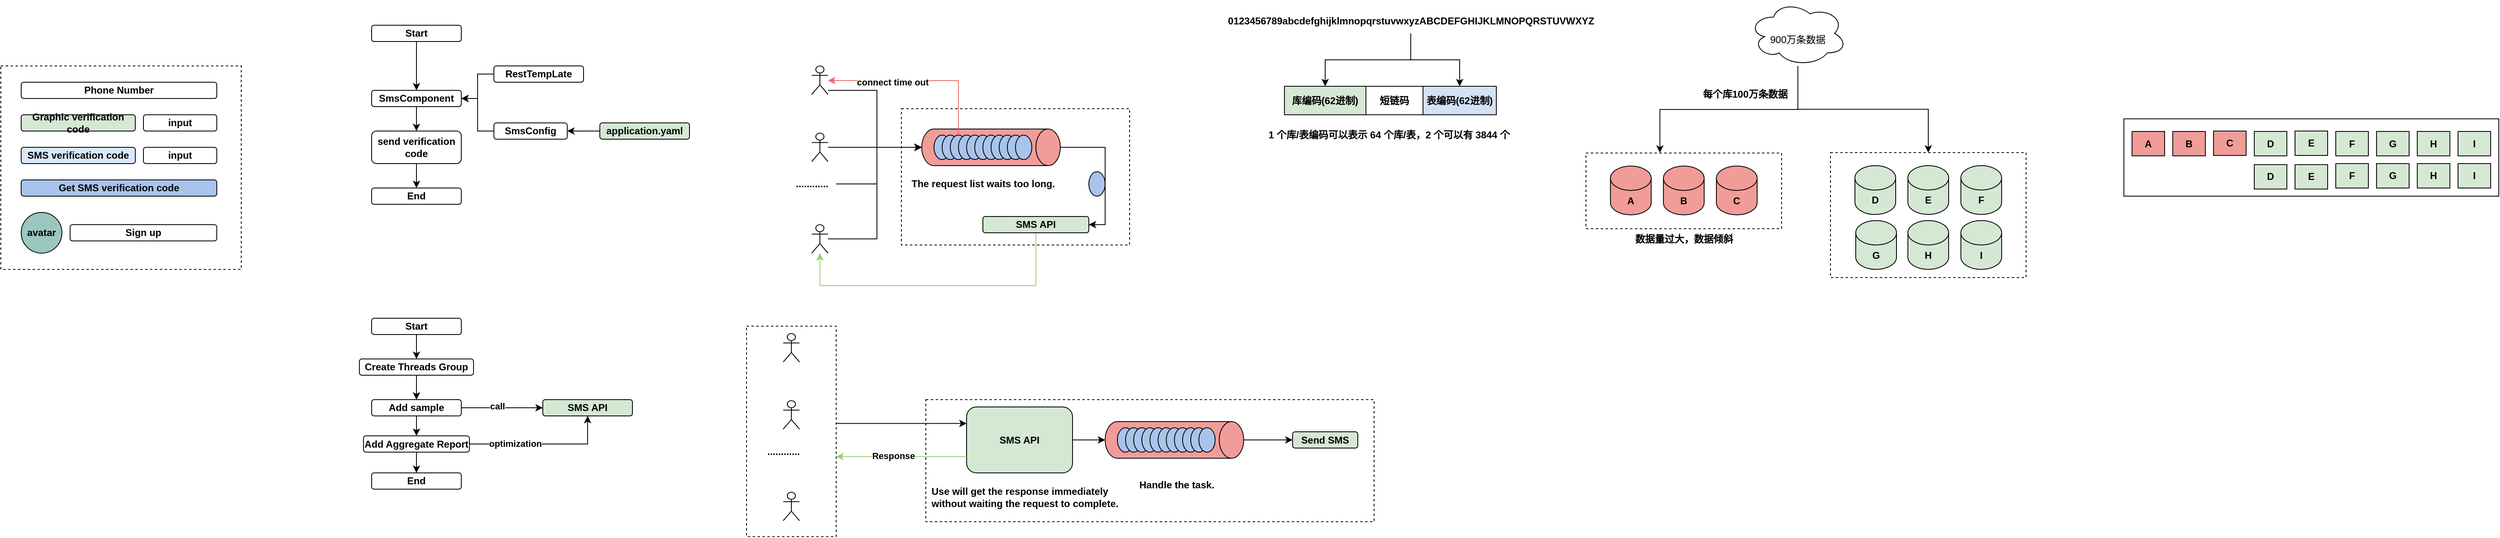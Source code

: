 <mxfile version="24.8.3">
  <diagram id="BT_9d3tybcS5t6vmlCDs" name="第 1 页">
    <mxGraphModel dx="1195" dy="615" grid="1" gridSize="10" guides="1" tooltips="1" connect="1" arrows="1" fold="1" page="1" pageScale="1" pageWidth="827" pageHeight="1169" math="0" shadow="0">
      <root>
        <mxCell id="0" />
        <mxCell id="1" parent="0" />
        <mxCell id="f4SpXMLE-tPdr16FrNtv-2" value="" style="rounded=0;whiteSpace=wrap;html=1;fillColor=none;fontStyle=1;strokeColor=default;dashed=1;" vertex="1" parent="1">
          <mxGeometry x="2150" y="227" width="240" height="93" as="geometry" />
        </mxCell>
        <mxCell id="se93l_hdjBHq4H-M8QWh-1" value="" style="rounded=0;whiteSpace=wrap;html=1;fillColor=none;dashed=1;fontStyle=1" parent="1" vertex="1">
          <mxGeometry x="1340" y="530" width="550" height="150" as="geometry" />
        </mxCell>
        <mxCell id="vEdsJQJvJET6jsOQPGxz-9" value="" style="rounded=0;whiteSpace=wrap;html=1;fillColor=none;dashed=1;fontStyle=1" parent="1" vertex="1">
          <mxGeometry x="1310" y="172.5" width="280" height="167.5" as="geometry" />
        </mxCell>
        <mxCell id="UefwI9e2Om12DkF_jqyX-5" value="" style="rounded=0;whiteSpace=wrap;html=1;fillColor=none;dashed=1;fontStyle=1" parent="1" vertex="1">
          <mxGeometry x="205" y="120" width="295" height="250" as="geometry" />
        </mxCell>
        <mxCell id="UefwI9e2Om12DkF_jqyX-3" value="Phone Number" style="rounded=1;whiteSpace=wrap;html=1;fillColor=none;fontStyle=1" parent="1" vertex="1">
          <mxGeometry x="230" y="140" width="240" height="20" as="geometry" />
        </mxCell>
        <mxCell id="UefwI9e2Om12DkF_jqyX-4" value="SMS verification code" style="rounded=1;whiteSpace=wrap;html=1;fillColor=#dae8fc;strokeColor=#000000;fontStyle=1" parent="1" vertex="1">
          <mxGeometry x="230" y="220" width="140" height="20" as="geometry" />
        </mxCell>
        <mxCell id="UefwI9e2Om12DkF_jqyX-6" value="input" style="rounded=1;whiteSpace=wrap;html=1;fillColor=none;fontStyle=1" parent="1" vertex="1">
          <mxGeometry x="380" y="180" width="90" height="20" as="geometry" />
        </mxCell>
        <mxCell id="UefwI9e2Om12DkF_jqyX-8" value="Graphic verification code" style="rounded=1;whiteSpace=wrap;html=1;fillColor=#d5e8d4;strokeColor=#000000;fontStyle=1" parent="1" vertex="1">
          <mxGeometry x="230" y="180" width="140" height="20" as="geometry" />
        </mxCell>
        <mxCell id="UefwI9e2Om12DkF_jqyX-9" value="input" style="rounded=1;whiteSpace=wrap;html=1;fillColor=none;fontStyle=1" parent="1" vertex="1">
          <mxGeometry x="380" y="220" width="90" height="20" as="geometry" />
        </mxCell>
        <mxCell id="UefwI9e2Om12DkF_jqyX-10" value="Sign up" style="rounded=1;whiteSpace=wrap;html=1;fillColor=none;fontStyle=1" parent="1" vertex="1">
          <mxGeometry x="290" y="315" width="180" height="20" as="geometry" />
        </mxCell>
        <mxCell id="UefwI9e2Om12DkF_jqyX-12" value="Get SMS verification code" style="rounded=1;whiteSpace=wrap;html=1;fillColor=#A9C4EB;fontStyle=1" parent="1" vertex="1">
          <mxGeometry x="230" y="260" width="240" height="20" as="geometry" />
        </mxCell>
        <mxCell id="UefwI9e2Om12DkF_jqyX-13" value="avatar" style="ellipse;whiteSpace=wrap;html=1;aspect=fixed;fillColor=#9AC7BF;fontStyle=1" parent="1" vertex="1">
          <mxGeometry x="230" y="300" width="50" height="50" as="geometry" />
        </mxCell>
        <mxCell id="pRPVaADtkpWoiS7Lqduv-14" style="edgeStyle=orthogonalEdgeStyle;rounded=0;orthogonalLoop=1;jettySize=auto;html=1;entryX=1;entryY=0.5;entryDx=0;entryDy=0;fontStyle=1" parent="1" source="pRPVaADtkpWoiS7Lqduv-1" target="pRPVaADtkpWoiS7Lqduv-6" edge="1">
          <mxGeometry relative="1" as="geometry" />
        </mxCell>
        <mxCell id="pRPVaADtkpWoiS7Lqduv-1" value="application.yaml" style="rounded=1;whiteSpace=wrap;html=1;fillColor=#D5E8D4;fontStyle=1" parent="1" vertex="1">
          <mxGeometry x="940" y="190" width="110" height="20" as="geometry" />
        </mxCell>
        <mxCell id="pRPVaADtkpWoiS7Lqduv-12" style="edgeStyle=orthogonalEdgeStyle;rounded=0;orthogonalLoop=1;jettySize=auto;html=1;entryX=1;entryY=0.5;entryDx=0;entryDy=0;fontStyle=1" parent="1" source="pRPVaADtkpWoiS7Lqduv-3" target="pRPVaADtkpWoiS7Lqduv-7" edge="1">
          <mxGeometry relative="1" as="geometry" />
        </mxCell>
        <mxCell id="pRPVaADtkpWoiS7Lqduv-3" value="RestTempLate" style="rounded=1;whiteSpace=wrap;html=1;fillColor=none;fontStyle=1" parent="1" vertex="1">
          <mxGeometry x="810" y="120" width="110" height="20" as="geometry" />
        </mxCell>
        <mxCell id="pRPVaADtkpWoiS7Lqduv-13" style="edgeStyle=orthogonalEdgeStyle;rounded=0;orthogonalLoop=1;jettySize=auto;html=1;entryX=1;entryY=0.5;entryDx=0;entryDy=0;fontStyle=1" parent="1" source="pRPVaADtkpWoiS7Lqduv-6" target="pRPVaADtkpWoiS7Lqduv-7" edge="1">
          <mxGeometry relative="1" as="geometry" />
        </mxCell>
        <mxCell id="pRPVaADtkpWoiS7Lqduv-6" value="SmsConfig" style="rounded=1;whiteSpace=wrap;html=1;fillColor=none;fontStyle=1" parent="1" vertex="1">
          <mxGeometry x="810" y="190" width="90" height="20" as="geometry" />
        </mxCell>
        <mxCell id="pRPVaADtkpWoiS7Lqduv-16" style="edgeStyle=orthogonalEdgeStyle;rounded=0;orthogonalLoop=1;jettySize=auto;html=1;entryX=0.5;entryY=0;entryDx=0;entryDy=0;fontStyle=1" parent="1" source="pRPVaADtkpWoiS7Lqduv-7" target="pRPVaADtkpWoiS7Lqduv-15" edge="1">
          <mxGeometry relative="1" as="geometry" />
        </mxCell>
        <mxCell id="pRPVaADtkpWoiS7Lqduv-7" value="SmsComponent" style="rounded=1;whiteSpace=wrap;html=1;fillColor=none;fontStyle=1" parent="1" vertex="1">
          <mxGeometry x="660" y="150" width="110" height="20" as="geometry" />
        </mxCell>
        <mxCell id="pRPVaADtkpWoiS7Lqduv-10" style="edgeStyle=orthogonalEdgeStyle;rounded=0;orthogonalLoop=1;jettySize=auto;html=1;fontStyle=1" parent="1" source="pRPVaADtkpWoiS7Lqduv-8" target="pRPVaADtkpWoiS7Lqduv-7" edge="1">
          <mxGeometry relative="1" as="geometry" />
        </mxCell>
        <mxCell id="pRPVaADtkpWoiS7Lqduv-8" value="Start" style="rounded=1;whiteSpace=wrap;html=1;fillColor=none;fontStyle=1" parent="1" vertex="1">
          <mxGeometry x="660" y="70" width="110" height="20" as="geometry" />
        </mxCell>
        <mxCell id="pRPVaADtkpWoiS7Lqduv-21" style="edgeStyle=orthogonalEdgeStyle;rounded=0;orthogonalLoop=1;jettySize=auto;html=1;entryX=0.5;entryY=0;entryDx=0;entryDy=0;fontStyle=1" parent="1" source="pRPVaADtkpWoiS7Lqduv-15" target="pRPVaADtkpWoiS7Lqduv-20" edge="1">
          <mxGeometry relative="1" as="geometry" />
        </mxCell>
        <mxCell id="pRPVaADtkpWoiS7Lqduv-15" value="send verification code" style="rounded=1;whiteSpace=wrap;html=1;fillColor=none;fontStyle=1" parent="1" vertex="1">
          <mxGeometry x="660" y="200" width="110" height="40" as="geometry" />
        </mxCell>
        <mxCell id="pRPVaADtkpWoiS7Lqduv-20" value="End" style="rounded=1;whiteSpace=wrap;html=1;fillColor=none;fontStyle=1" parent="1" vertex="1">
          <mxGeometry x="660" y="270" width="110" height="20" as="geometry" />
        </mxCell>
        <mxCell id="1INNWkqEgoHzFdm2mWcg-7" style="edgeStyle=orthogonalEdgeStyle;rounded=0;orthogonalLoop=1;jettySize=auto;html=1;entryX=0.5;entryY=0;entryDx=0;entryDy=0;fontStyle=1" parent="1" source="1INNWkqEgoHzFdm2mWcg-8" target="1INNWkqEgoHzFdm2mWcg-12" edge="1">
          <mxGeometry relative="1" as="geometry" />
        </mxCell>
        <mxCell id="1INNWkqEgoHzFdm2mWcg-8" value="Create Threads Group" style="rounded=1;whiteSpace=wrap;html=1;fillColor=none;fontStyle=1" parent="1" vertex="1">
          <mxGeometry x="645" y="480" width="140" height="20" as="geometry" />
        </mxCell>
        <mxCell id="1INNWkqEgoHzFdm2mWcg-9" style="edgeStyle=orthogonalEdgeStyle;rounded=0;orthogonalLoop=1;jettySize=auto;html=1;fontStyle=1" parent="1" source="1INNWkqEgoHzFdm2mWcg-10" target="1INNWkqEgoHzFdm2mWcg-8" edge="1">
          <mxGeometry relative="1" as="geometry" />
        </mxCell>
        <mxCell id="1INNWkqEgoHzFdm2mWcg-10" value="Start" style="rounded=1;whiteSpace=wrap;html=1;fillColor=none;fontStyle=1" parent="1" vertex="1">
          <mxGeometry x="660" y="430" width="110" height="20" as="geometry" />
        </mxCell>
        <mxCell id="1INNWkqEgoHzFdm2mWcg-11" style="edgeStyle=orthogonalEdgeStyle;rounded=0;orthogonalLoop=1;jettySize=auto;html=1;entryX=0.5;entryY=0;entryDx=0;entryDy=0;fontStyle=1" parent="1" source="1INNWkqEgoHzFdm2mWcg-12" target="1INNWkqEgoHzFdm2mWcg-13" edge="1">
          <mxGeometry relative="1" as="geometry" />
        </mxCell>
        <mxCell id="1INNWkqEgoHzFdm2mWcg-19" style="edgeStyle=orthogonalEdgeStyle;rounded=0;orthogonalLoop=1;jettySize=auto;html=1;fontStyle=1" parent="1" source="1INNWkqEgoHzFdm2mWcg-12" target="1INNWkqEgoHzFdm2mWcg-17" edge="1">
          <mxGeometry relative="1" as="geometry" />
        </mxCell>
        <mxCell id="1INNWkqEgoHzFdm2mWcg-20" value="call" style="edgeLabel;html=1;align=center;verticalAlign=middle;resizable=0;points=[];fontStyle=1" parent="1INNWkqEgoHzFdm2mWcg-19" vertex="1" connectable="0">
          <mxGeometry x="-0.134" y="2" relative="1" as="geometry">
            <mxPoint as="offset" />
          </mxGeometry>
        </mxCell>
        <mxCell id="1INNWkqEgoHzFdm2mWcg-12" value="Add sample" style="rounded=1;whiteSpace=wrap;html=1;fillColor=none;fontStyle=1" parent="1" vertex="1">
          <mxGeometry x="660" y="530" width="110" height="20" as="geometry" />
        </mxCell>
        <mxCell id="1INNWkqEgoHzFdm2mWcg-16" style="edgeStyle=orthogonalEdgeStyle;rounded=0;orthogonalLoop=1;jettySize=auto;html=1;entryX=0.5;entryY=0;entryDx=0;entryDy=0;fontStyle=1" parent="1" source="1INNWkqEgoHzFdm2mWcg-13" target="1INNWkqEgoHzFdm2mWcg-15" edge="1">
          <mxGeometry relative="1" as="geometry" />
        </mxCell>
        <mxCell id="1INNWkqEgoHzFdm2mWcg-21" value="" style="edgeStyle=orthogonalEdgeStyle;rounded=0;orthogonalLoop=1;jettySize=auto;html=1;fontStyle=1" parent="1" source="1INNWkqEgoHzFdm2mWcg-13" target="1INNWkqEgoHzFdm2mWcg-17" edge="1">
          <mxGeometry relative="1" as="geometry" />
        </mxCell>
        <mxCell id="1INNWkqEgoHzFdm2mWcg-22" value="optimization" style="edgeLabel;html=1;align=center;verticalAlign=middle;resizable=0;points=[];fontStyle=1" parent="1INNWkqEgoHzFdm2mWcg-21" vertex="1" connectable="0">
          <mxGeometry x="-0.377" y="1" relative="1" as="geometry">
            <mxPoint as="offset" />
          </mxGeometry>
        </mxCell>
        <mxCell id="1INNWkqEgoHzFdm2mWcg-13" value="Add Aggregate Report" style="rounded=1;whiteSpace=wrap;html=1;fillColor=none;fontStyle=1" parent="1" vertex="1">
          <mxGeometry x="650" y="574.5" width="130" height="20" as="geometry" />
        </mxCell>
        <mxCell id="1INNWkqEgoHzFdm2mWcg-15" value="End" style="rounded=1;whiteSpace=wrap;html=1;fillColor=none;fontStyle=1" parent="1" vertex="1">
          <mxGeometry x="660" y="620" width="110" height="20" as="geometry" />
        </mxCell>
        <mxCell id="1INNWkqEgoHzFdm2mWcg-17" value="SMS API" style="rounded=1;whiteSpace=wrap;html=1;fillColor=#D5E8D4;fontStyle=1" parent="1" vertex="1">
          <mxGeometry x="870" y="530" width="110" height="20" as="geometry" />
        </mxCell>
        <mxCell id="vEdsJQJvJET6jsOQPGxz-65" style="edgeStyle=orthogonalEdgeStyle;rounded=0;orthogonalLoop=1;jettySize=auto;html=1;strokeColor=#97D077;fontStyle=1" parent="1" source="vEdsJQJvJET6jsOQPGxz-1" target="vEdsJQJvJET6jsOQPGxz-42" edge="1">
          <mxGeometry relative="1" as="geometry">
            <Array as="points">
              <mxPoint x="1475" y="390" />
              <mxPoint x="1210" y="390" />
            </Array>
          </mxGeometry>
        </mxCell>
        <mxCell id="vEdsJQJvJET6jsOQPGxz-1" value="SMS API" style="rounded=1;whiteSpace=wrap;html=1;fillColor=#D5E8D4;fontStyle=1" parent="1" vertex="1">
          <mxGeometry x="1410" y="305" width="130" height="20" as="geometry" />
        </mxCell>
        <mxCell id="vEdsJQJvJET6jsOQPGxz-35" style="edgeStyle=orthogonalEdgeStyle;rounded=0;orthogonalLoop=1;jettySize=auto;html=1;entryX=1;entryY=0.5;entryDx=0;entryDy=0;exitX=0.5;exitY=0;exitDx=0;exitDy=0;exitPerimeter=0;fontStyle=1" parent="1" source="vEdsJQJvJET6jsOQPGxz-10" target="vEdsJQJvJET6jsOQPGxz-1" edge="1">
          <mxGeometry relative="1" as="geometry">
            <Array as="points">
              <mxPoint x="1560" y="220" />
              <mxPoint x="1560" y="315" />
            </Array>
          </mxGeometry>
        </mxCell>
        <mxCell id="vEdsJQJvJET6jsOQPGxz-10" value="" style="shape=cylinder3;whiteSpace=wrap;html=1;boundedLbl=1;backgroundOutline=1;size=15;rotation=90;fillColor=#F19C99;fontStyle=1" parent="1" vertex="1">
          <mxGeometry x="1397.5" y="135" width="45" height="170" as="geometry" />
        </mxCell>
        <mxCell id="vEdsJQJvJET6jsOQPGxz-19" value="" style="ellipse;whiteSpace=wrap;html=1;fillColor=#A9C4EB;fontStyle=1" parent="1" vertex="1">
          <mxGeometry x="1350" y="205" width="20" height="30" as="geometry" />
        </mxCell>
        <mxCell id="vEdsJQJvJET6jsOQPGxz-20" value="" style="ellipse;whiteSpace=wrap;html=1;fillColor=#A9C4EB;fontStyle=1" parent="1" vertex="1">
          <mxGeometry x="1360" y="205" width="20" height="30" as="geometry" />
        </mxCell>
        <mxCell id="vEdsJQJvJET6jsOQPGxz-21" value="" style="ellipse;whiteSpace=wrap;html=1;fillColor=#A9C4EB;fontStyle=1" parent="1" vertex="1">
          <mxGeometry x="1370" y="205" width="20" height="30" as="geometry" />
        </mxCell>
        <mxCell id="vEdsJQJvJET6jsOQPGxz-22" value="" style="ellipse;whiteSpace=wrap;html=1;fillColor=#A9C4EB;fontStyle=1" parent="1" vertex="1">
          <mxGeometry x="1380" y="205" width="20" height="30" as="geometry" />
        </mxCell>
        <mxCell id="vEdsJQJvJET6jsOQPGxz-23" value="" style="ellipse;whiteSpace=wrap;html=1;fillColor=#A9C4EB;fontStyle=1" parent="1" vertex="1">
          <mxGeometry x="1390" y="205" width="20" height="30" as="geometry" />
        </mxCell>
        <mxCell id="vEdsJQJvJET6jsOQPGxz-26" value="" style="ellipse;whiteSpace=wrap;html=1;fillColor=#A9C4EB;fontStyle=1" parent="1" vertex="1">
          <mxGeometry x="1400" y="205" width="20" height="30" as="geometry" />
        </mxCell>
        <mxCell id="vEdsJQJvJET6jsOQPGxz-32" value="" style="ellipse;whiteSpace=wrap;html=1;fillColor=#A9C4EB;fontStyle=1" parent="1" vertex="1">
          <mxGeometry x="1410" y="205" width="20" height="30" as="geometry" />
        </mxCell>
        <mxCell id="vEdsJQJvJET6jsOQPGxz-36" value="" style="ellipse;whiteSpace=wrap;html=1;fillColor=#A9C4EB;fontStyle=1" parent="1" vertex="1">
          <mxGeometry x="1540" y="250" width="20" height="30" as="geometry" />
        </mxCell>
        <mxCell id="vEdsJQJvJET6jsOQPGxz-41" value="" style="shape=umlActor;verticalLabelPosition=bottom;verticalAlign=top;html=1;outlineConnect=0;fontStyle=1" parent="1" vertex="1">
          <mxGeometry x="1200" y="202.5" width="20" height="35" as="geometry" />
        </mxCell>
        <mxCell id="vEdsJQJvJET6jsOQPGxz-42" value="" style="shape=umlActor;verticalLabelPosition=bottom;verticalAlign=top;html=1;outlineConnect=0;fontStyle=1" parent="1" vertex="1">
          <mxGeometry x="1200" y="315" width="20" height="35" as="geometry" />
        </mxCell>
        <mxCell id="vEdsJQJvJET6jsOQPGxz-45" value="&lt;span&gt;............&lt;/span&gt;" style="text;html=1;align=center;verticalAlign=middle;resizable=0;points=[];autosize=1;strokeColor=none;fillColor=none;fontStyle=1" parent="1" vertex="1">
          <mxGeometry x="1170" y="250" width="60" height="30" as="geometry" />
        </mxCell>
        <mxCell id="vEdsJQJvJET6jsOQPGxz-46" value="" style="shape=umlActor;verticalLabelPosition=bottom;verticalAlign=top;html=1;outlineConnect=0;fontStyle=1" parent="1" vertex="1">
          <mxGeometry x="1200" y="120" width="20" height="35" as="geometry" />
        </mxCell>
        <mxCell id="vEdsJQJvJET6jsOQPGxz-47" style="edgeStyle=orthogonalEdgeStyle;rounded=0;orthogonalLoop=1;jettySize=auto;html=1;entryX=0.5;entryY=1;entryDx=0;entryDy=0;entryPerimeter=0;fontStyle=1" parent="1" source="vEdsJQJvJET6jsOQPGxz-46" target="vEdsJQJvJET6jsOQPGxz-10" edge="1">
          <mxGeometry relative="1" as="geometry">
            <Array as="points">
              <mxPoint x="1280" y="150" />
              <mxPoint x="1280" y="220" />
            </Array>
          </mxGeometry>
        </mxCell>
        <mxCell id="vEdsJQJvJET6jsOQPGxz-48" style="edgeStyle=orthogonalEdgeStyle;rounded=0;orthogonalLoop=1;jettySize=auto;html=1;entryX=0.5;entryY=1;entryDx=0;entryDy=0;entryPerimeter=0;fontStyle=1" parent="1" source="vEdsJQJvJET6jsOQPGxz-41" target="vEdsJQJvJET6jsOQPGxz-10" edge="1">
          <mxGeometry relative="1" as="geometry" />
        </mxCell>
        <mxCell id="vEdsJQJvJET6jsOQPGxz-49" style="edgeStyle=orthogonalEdgeStyle;rounded=0;orthogonalLoop=1;jettySize=auto;html=1;entryX=0.5;entryY=1;entryDx=0;entryDy=0;entryPerimeter=0;fontStyle=1" parent="1" source="vEdsJQJvJET6jsOQPGxz-42" target="vEdsJQJvJET6jsOQPGxz-10" edge="1">
          <mxGeometry relative="1" as="geometry">
            <Array as="points">
              <mxPoint x="1280" y="333" />
              <mxPoint x="1280" y="220" />
            </Array>
          </mxGeometry>
        </mxCell>
        <mxCell id="vEdsJQJvJET6jsOQPGxz-52" value="" style="ellipse;whiteSpace=wrap;html=1;fillColor=#A9C4EB;fontStyle=1" parent="1" vertex="1">
          <mxGeometry x="1420" y="205" width="20" height="30" as="geometry" />
        </mxCell>
        <mxCell id="vEdsJQJvJET6jsOQPGxz-54" value="" style="ellipse;whiteSpace=wrap;html=1;fillColor=#A9C4EB;fontStyle=1" parent="1" vertex="1">
          <mxGeometry x="1430" y="205" width="20" height="30" as="geometry" />
        </mxCell>
        <mxCell id="vEdsJQJvJET6jsOQPGxz-55" value="" style="ellipse;whiteSpace=wrap;html=1;fillColor=#A9C4EB;fontStyle=1" parent="1" vertex="1">
          <mxGeometry x="1440" y="205" width="20" height="30" as="geometry" />
        </mxCell>
        <mxCell id="vEdsJQJvJET6jsOQPGxz-57" value="" style="ellipse;whiteSpace=wrap;html=1;fillColor=#A9C4EB;fontStyle=1" parent="1" vertex="1">
          <mxGeometry x="1450" y="205" width="20" height="30" as="geometry" />
        </mxCell>
        <mxCell id="vEdsJQJvJET6jsOQPGxz-58" style="edgeStyle=orthogonalEdgeStyle;rounded=0;orthogonalLoop=1;jettySize=auto;html=1;entryX=0.5;entryY=1;entryDx=0;entryDy=0;entryPerimeter=0;fontStyle=1" parent="1" source="vEdsJQJvJET6jsOQPGxz-45" target="vEdsJQJvJET6jsOQPGxz-10" edge="1">
          <mxGeometry relative="1" as="geometry">
            <Array as="points">
              <mxPoint x="1280" y="265" />
              <mxPoint x="1280" y="220" />
            </Array>
          </mxGeometry>
        </mxCell>
        <mxCell id="vEdsJQJvJET6jsOQPGxz-60" value="The request list waits too long." style="text;html=1;align=center;verticalAlign=middle;resizable=0;points=[];autosize=1;strokeColor=none;fillColor=none;fontStyle=1" parent="1" vertex="1">
          <mxGeometry x="1315" y="250" width="190" height="30" as="geometry" />
        </mxCell>
        <mxCell id="vEdsJQJvJET6jsOQPGxz-63" style="edgeStyle=orthogonalEdgeStyle;rounded=0;orthogonalLoop=1;jettySize=auto;html=1;strokeColor=#EA6B66;fontStyle=1" parent="1" target="vEdsJQJvJET6jsOQPGxz-46" edge="1">
          <mxGeometry relative="1" as="geometry">
            <mxPoint x="1379.97" y="205" as="sourcePoint" />
            <mxPoint x="1229.97" y="120" as="targetPoint" />
            <Array as="points">
              <mxPoint x="1380" y="138" />
            </Array>
          </mxGeometry>
        </mxCell>
        <mxCell id="vEdsJQJvJET6jsOQPGxz-64" value="connect time out" style="edgeLabel;html=1;align=center;verticalAlign=middle;resizable=0;points=[];fontStyle=1" parent="vEdsJQJvJET6jsOQPGxz-63" vertex="1" connectable="0">
          <mxGeometry x="0.127" y="2" relative="1" as="geometry">
            <mxPoint x="-20" as="offset" />
          </mxGeometry>
        </mxCell>
        <mxCell id="se93l_hdjBHq4H-M8QWh-3" value="Send SMS" style="rounded=1;whiteSpace=wrap;html=1;fillColor=#D5E8D4;fontStyle=1" parent="1" vertex="1">
          <mxGeometry x="1790" y="569.5" width="80" height="20" as="geometry" />
        </mxCell>
        <mxCell id="se93l_hdjBHq4H-M8QWh-29" value="SMS API" style="rounded=1;whiteSpace=wrap;html=1;fillColor=#D5E8D4;fontStyle=1" parent="1" vertex="1">
          <mxGeometry x="1390" y="539" width="130" height="81" as="geometry" />
        </mxCell>
        <mxCell id="se93l_hdjBHq4H-M8QWh-48" value="" style="group;fontStyle=1" parent="1" vertex="1" connectable="0">
          <mxGeometry x="1560" y="557" width="170" height="45" as="geometry" />
        </mxCell>
        <mxCell id="se93l_hdjBHq4H-M8QWh-31" value="" style="shape=cylinder3;whiteSpace=wrap;html=1;boundedLbl=1;backgroundOutline=1;size=15;rotation=90;fillColor=#F19C99;fontStyle=1" parent="se93l_hdjBHq4H-M8QWh-48" vertex="1">
          <mxGeometry x="62.5" y="-62.5" width="45" height="170" as="geometry" />
        </mxCell>
        <mxCell id="se93l_hdjBHq4H-M8QWh-32" value="" style="ellipse;whiteSpace=wrap;html=1;fillColor=#A9C4EB;fontStyle=1" parent="se93l_hdjBHq4H-M8QWh-48" vertex="1">
          <mxGeometry x="15" y="7.5" width="20" height="30" as="geometry" />
        </mxCell>
        <mxCell id="se93l_hdjBHq4H-M8QWh-33" value="" style="ellipse;whiteSpace=wrap;html=1;fillColor=#A9C4EB;fontStyle=1" parent="se93l_hdjBHq4H-M8QWh-48" vertex="1">
          <mxGeometry x="25" y="7.5" width="20" height="30" as="geometry" />
        </mxCell>
        <mxCell id="se93l_hdjBHq4H-M8QWh-34" value="" style="ellipse;whiteSpace=wrap;html=1;fillColor=#A9C4EB;fontStyle=1" parent="se93l_hdjBHq4H-M8QWh-48" vertex="1">
          <mxGeometry x="35" y="7.5" width="20" height="30" as="geometry" />
        </mxCell>
        <mxCell id="se93l_hdjBHq4H-M8QWh-35" value="" style="ellipse;whiteSpace=wrap;html=1;fillColor=#A9C4EB;fontStyle=1" parent="se93l_hdjBHq4H-M8QWh-48" vertex="1">
          <mxGeometry x="45" y="7.5" width="20" height="30" as="geometry" />
        </mxCell>
        <mxCell id="se93l_hdjBHq4H-M8QWh-36" value="" style="ellipse;whiteSpace=wrap;html=1;fillColor=#A9C4EB;fontStyle=1" parent="se93l_hdjBHq4H-M8QWh-48" vertex="1">
          <mxGeometry x="55" y="7.5" width="20" height="30" as="geometry" />
        </mxCell>
        <mxCell id="se93l_hdjBHq4H-M8QWh-37" value="" style="ellipse;whiteSpace=wrap;html=1;fillColor=#A9C4EB;fontStyle=1" parent="se93l_hdjBHq4H-M8QWh-48" vertex="1">
          <mxGeometry x="65" y="7.5" width="20" height="30" as="geometry" />
        </mxCell>
        <mxCell id="se93l_hdjBHq4H-M8QWh-38" value="" style="ellipse;whiteSpace=wrap;html=1;fillColor=#A9C4EB;fontStyle=1" parent="se93l_hdjBHq4H-M8QWh-48" vertex="1">
          <mxGeometry x="75" y="7.5" width="20" height="30" as="geometry" />
        </mxCell>
        <mxCell id="se93l_hdjBHq4H-M8QWh-39" value="" style="ellipse;whiteSpace=wrap;html=1;fillColor=#A9C4EB;fontStyle=1" parent="se93l_hdjBHq4H-M8QWh-48" vertex="1">
          <mxGeometry x="85" y="7.5" width="20" height="30" as="geometry" />
        </mxCell>
        <mxCell id="se93l_hdjBHq4H-M8QWh-40" value="" style="ellipse;whiteSpace=wrap;html=1;fillColor=#A9C4EB;fontStyle=1" parent="se93l_hdjBHq4H-M8QWh-48" vertex="1">
          <mxGeometry x="95" y="7.5" width="20" height="30" as="geometry" />
        </mxCell>
        <mxCell id="se93l_hdjBHq4H-M8QWh-41" value="" style="ellipse;whiteSpace=wrap;html=1;fillColor=#A9C4EB;fontStyle=1" parent="se93l_hdjBHq4H-M8QWh-48" vertex="1">
          <mxGeometry x="105" y="7.5" width="20" height="30" as="geometry" />
        </mxCell>
        <mxCell id="se93l_hdjBHq4H-M8QWh-42" value="" style="ellipse;whiteSpace=wrap;html=1;fillColor=#A9C4EB;fontStyle=1" parent="se93l_hdjBHq4H-M8QWh-48" vertex="1">
          <mxGeometry x="115" y="7.5" width="20" height="30" as="geometry" />
        </mxCell>
        <mxCell id="se93l_hdjBHq4H-M8QWh-54" value="" style="group;fontStyle=1" parent="1" vertex="1" connectable="0">
          <mxGeometry x="1120" y="439.75" width="110" height="258.5" as="geometry" />
        </mxCell>
        <mxCell id="se93l_hdjBHq4H-M8QWh-49" value="" style="shape=umlActor;verticalLabelPosition=bottom;verticalAlign=top;html=1;outlineConnect=0;fontStyle=1" parent="se93l_hdjBHq4H-M8QWh-54" vertex="1">
          <mxGeometry x="45" y="91.5" width="20" height="35" as="geometry" />
        </mxCell>
        <mxCell id="se93l_hdjBHq4H-M8QWh-50" value="" style="shape=umlActor;verticalLabelPosition=bottom;verticalAlign=top;html=1;outlineConnect=0;fontStyle=1" parent="se93l_hdjBHq4H-M8QWh-54" vertex="1">
          <mxGeometry x="45" y="204" width="20" height="35" as="geometry" />
        </mxCell>
        <mxCell id="se93l_hdjBHq4H-M8QWh-51" value="&lt;span&gt;............&lt;/span&gt;" style="text;html=1;align=center;verticalAlign=middle;resizable=0;points=[];autosize=1;strokeColor=none;fillColor=none;fontStyle=1" parent="se93l_hdjBHq4H-M8QWh-54" vertex="1">
          <mxGeometry x="15" y="139" width="60" height="30" as="geometry" />
        </mxCell>
        <mxCell id="se93l_hdjBHq4H-M8QWh-52" value="" style="shape=umlActor;verticalLabelPosition=bottom;verticalAlign=top;html=1;outlineConnect=0;fontStyle=1" parent="se93l_hdjBHq4H-M8QWh-54" vertex="1">
          <mxGeometry x="45" y="9" width="20" height="35" as="geometry" />
        </mxCell>
        <mxCell id="se93l_hdjBHq4H-M8QWh-53" value="" style="rounded=0;whiteSpace=wrap;html=1;fillColor=none;dashed=1;fontStyle=1" parent="se93l_hdjBHq4H-M8QWh-54" vertex="1">
          <mxGeometry width="110" height="258.5" as="geometry" />
        </mxCell>
        <mxCell id="se93l_hdjBHq4H-M8QWh-56" style="edgeStyle=orthogonalEdgeStyle;rounded=0;orthogonalLoop=1;jettySize=auto;html=1;entryX=0;entryY=0.25;entryDx=0;entryDy=0;fontStyle=1" parent="1" source="se93l_hdjBHq4H-M8QWh-53" target="se93l_hdjBHq4H-M8QWh-29" edge="1">
          <mxGeometry relative="1" as="geometry">
            <Array as="points">
              <mxPoint x="1310" y="560" />
            </Array>
          </mxGeometry>
        </mxCell>
        <mxCell id="se93l_hdjBHq4H-M8QWh-57" style="edgeStyle=orthogonalEdgeStyle;rounded=0;orthogonalLoop=1;jettySize=auto;html=1;strokeColor=#97D077;fontStyle=1" parent="1" source="se93l_hdjBHq4H-M8QWh-29" edge="1">
          <mxGeometry relative="1" as="geometry">
            <mxPoint x="1230" y="600" as="targetPoint" />
            <Array as="points">
              <mxPoint x="1230" y="600" />
            </Array>
          </mxGeometry>
        </mxCell>
        <mxCell id="se93l_hdjBHq4H-M8QWh-58" value="Response" style="edgeLabel;html=1;align=center;verticalAlign=middle;resizable=0;points=[];fontStyle=1" parent="se93l_hdjBHq4H-M8QWh-57" vertex="1" connectable="0">
          <mxGeometry x="0.134" y="-1" relative="1" as="geometry">
            <mxPoint as="offset" />
          </mxGeometry>
        </mxCell>
        <mxCell id="KKwOv5Il1TyTHY13jNfH-2" value="Use will get the response immediately&amp;nbsp;&amp;nbsp;&lt;br&gt;without waiting the request to complete." style="text;html=1;align=left;verticalAlign=middle;resizable=0;points=[];autosize=1;strokeColor=none;fillColor=none;fontStyle=1" parent="1" vertex="1">
          <mxGeometry x="1345" y="630" width="230" height="40" as="geometry" />
        </mxCell>
        <mxCell id="KKwOv5Il1TyTHY13jNfH-8" style="edgeStyle=orthogonalEdgeStyle;rounded=0;orthogonalLoop=1;jettySize=auto;html=1;entryX=0.5;entryY=1;entryDx=0;entryDy=0;entryPerimeter=0;fontStyle=1" parent="1" source="se93l_hdjBHq4H-M8QWh-29" target="se93l_hdjBHq4H-M8QWh-31" edge="1">
          <mxGeometry relative="1" as="geometry" />
        </mxCell>
        <mxCell id="KKwOv5Il1TyTHY13jNfH-10" style="edgeStyle=orthogonalEdgeStyle;rounded=0;orthogonalLoop=1;jettySize=auto;html=1;entryX=0;entryY=0.5;entryDx=0;entryDy=0;fontStyle=1" parent="1" source="se93l_hdjBHq4H-M8QWh-31" target="se93l_hdjBHq4H-M8QWh-3" edge="1">
          <mxGeometry relative="1" as="geometry" />
        </mxCell>
        <mxCell id="KKwOv5Il1TyTHY13jNfH-11" value="Handle the task." style="text;html=1;align=left;verticalAlign=middle;resizable=0;points=[];autosize=1;strokeColor=none;fillColor=none;fontStyle=1" parent="1" vertex="1">
          <mxGeometry x="1600" y="620" width="110" height="30" as="geometry" />
        </mxCell>
        <mxCell id="zeouqGlLxnbqbpuRbyGU-2" value="库编码(62进制)" style="rounded=0;whiteSpace=wrap;html=1;fillColor=#D5E8D4;fontStyle=1" parent="1" vertex="1">
          <mxGeometry x="1780" y="145" width="100" height="35" as="geometry" />
        </mxCell>
        <mxCell id="zeouqGlLxnbqbpuRbyGU-3" value="短链码" style="rounded=0;whiteSpace=wrap;html=1;fillColor=none;fontStyle=1" parent="1" vertex="1">
          <mxGeometry x="1880" y="145" width="70" height="35" as="geometry" />
        </mxCell>
        <mxCell id="zeouqGlLxnbqbpuRbyGU-4" value="表编码(62进制)" style="rounded=0;whiteSpace=wrap;html=1;fillColor=#D4E1F5;fontStyle=1" parent="1" vertex="1">
          <mxGeometry x="1950" y="145" width="90" height="35" as="geometry" />
        </mxCell>
        <mxCell id="zeouqGlLxnbqbpuRbyGU-5" value="1 个库/表编码可以表示 64 个库/表，2 个可以有 3844 个" style="text;html=1;align=center;verticalAlign=middle;resizable=0;points=[];autosize=1;strokeColor=none;fillColor=none;fontStyle=1" parent="1" vertex="1">
          <mxGeometry x="1748" y="190" width="320" height="30" as="geometry" />
        </mxCell>
        <mxCell id="0MXhEsGuyIX6a2kuBaJ3-8" style="edgeStyle=orthogonalEdgeStyle;rounded=0;orthogonalLoop=1;jettySize=auto;html=1;fontStyle=1" parent="1" source="0MXhEsGuyIX6a2kuBaJ3-5" target="zeouqGlLxnbqbpuRbyGU-4" edge="1">
          <mxGeometry relative="1" as="geometry" />
        </mxCell>
        <mxCell id="0MXhEsGuyIX6a2kuBaJ3-9" style="edgeStyle=orthogonalEdgeStyle;rounded=0;orthogonalLoop=1;jettySize=auto;html=1;fontStyle=1" parent="1" source="0MXhEsGuyIX6a2kuBaJ3-5" target="zeouqGlLxnbqbpuRbyGU-2" edge="1">
          <mxGeometry relative="1" as="geometry" />
        </mxCell>
        <mxCell id="0MXhEsGuyIX6a2kuBaJ3-5" value="0123456789abcdefghijklmnopqrstuvwxyzABCDEFGHIJKLMNOPQRSTUVWXYZ" style="text;html=1;align=center;verticalAlign=middle;resizable=0;points=[];autosize=1;strokeColor=none;fillColor=none;fontStyle=1" parent="1" vertex="1">
          <mxGeometry x="1710" y="50" width="450" height="30" as="geometry" />
        </mxCell>
        <mxCell id="f4SpXMLE-tPdr16FrNtv-1" value="A" style="shape=cylinder3;whiteSpace=wrap;html=1;boundedLbl=1;backgroundOutline=1;size=15;fillColor=#F19C99;fontStyle=1" vertex="1" parent="1">
          <mxGeometry x="2180" y="243" width="50" height="60" as="geometry" />
        </mxCell>
        <mxCell id="f4SpXMLE-tPdr16FrNtv-16" value="B" style="shape=cylinder3;whiteSpace=wrap;html=1;boundedLbl=1;backgroundOutline=1;size=15;fillColor=#F19C99;fontStyle=1" vertex="1" parent="1">
          <mxGeometry x="2245" y="243" width="50" height="60" as="geometry" />
        </mxCell>
        <mxCell id="f4SpXMLE-tPdr16FrNtv-17" value="C" style="shape=cylinder3;whiteSpace=wrap;html=1;boundedLbl=1;backgroundOutline=1;size=15;fillColor=#F19C99;fontStyle=1" vertex="1" parent="1">
          <mxGeometry x="2310" y="243" width="50" height="60" as="geometry" />
        </mxCell>
        <mxCell id="f4SpXMLE-tPdr16FrNtv-18" value="" style="rounded=0;whiteSpace=wrap;html=1;fillColor=none;fontStyle=1;strokeColor=default;dashed=1;" vertex="1" parent="1">
          <mxGeometry x="2450" y="226.5" width="240" height="153.5" as="geometry" />
        </mxCell>
        <mxCell id="f4SpXMLE-tPdr16FrNtv-19" value="D" style="shape=cylinder3;whiteSpace=wrap;html=1;boundedLbl=1;backgroundOutline=1;size=15;fillColor=#D5E8D4;fontStyle=1" vertex="1" parent="1">
          <mxGeometry x="2480" y="242.5" width="50" height="60" as="geometry" />
        </mxCell>
        <mxCell id="f4SpXMLE-tPdr16FrNtv-20" value="E" style="shape=cylinder3;whiteSpace=wrap;html=1;boundedLbl=1;backgroundOutline=1;size=15;fillColor=#D5E8D4;fontStyle=1" vertex="1" parent="1">
          <mxGeometry x="2545" y="242.5" width="50" height="60" as="geometry" />
        </mxCell>
        <mxCell id="f4SpXMLE-tPdr16FrNtv-21" value="F" style="shape=cylinder3;whiteSpace=wrap;html=1;boundedLbl=1;backgroundOutline=1;size=15;fillColor=#D5E8D4;fontStyle=1" vertex="1" parent="1">
          <mxGeometry x="2610" y="242.5" width="50" height="60" as="geometry" />
        </mxCell>
        <mxCell id="f4SpXMLE-tPdr16FrNtv-22" value="G" style="shape=cylinder3;whiteSpace=wrap;html=1;boundedLbl=1;backgroundOutline=1;size=15;fillColor=#D5E8D4;fontStyle=1" vertex="1" parent="1">
          <mxGeometry x="2481" y="310" width="50" height="60" as="geometry" />
        </mxCell>
        <mxCell id="f4SpXMLE-tPdr16FrNtv-23" value="H" style="shape=cylinder3;whiteSpace=wrap;html=1;boundedLbl=1;backgroundOutline=1;size=15;fillColor=#D5E8D4;fontStyle=1" vertex="1" parent="1">
          <mxGeometry x="2545" y="310" width="50" height="60" as="geometry" />
        </mxCell>
        <mxCell id="f4SpXMLE-tPdr16FrNtv-24" value="I" style="shape=cylinder3;whiteSpace=wrap;html=1;boundedLbl=1;backgroundOutline=1;size=15;fillColor=#D5E8D4;fontStyle=1" vertex="1" parent="1">
          <mxGeometry x="2610" y="310" width="50" height="60" as="geometry" />
        </mxCell>
        <mxCell id="f4SpXMLE-tPdr16FrNtv-28" value="每个库100万条数据" style="text;html=1;align=center;verticalAlign=middle;resizable=0;points=[];autosize=1;strokeColor=none;fillColor=none;fontStyle=1" vertex="1" parent="1">
          <mxGeometry x="2280" y="140" width="130" height="30" as="geometry" />
        </mxCell>
        <mxCell id="f4SpXMLE-tPdr16FrNtv-31" style="edgeStyle=orthogonalEdgeStyle;rounded=0;orthogonalLoop=1;jettySize=auto;html=1;entryX=0.5;entryY=0;entryDx=0;entryDy=0;" edge="1" parent="1" source="f4SpXMLE-tPdr16FrNtv-29" target="f4SpXMLE-tPdr16FrNtv-18">
          <mxGeometry relative="1" as="geometry" />
        </mxCell>
        <mxCell id="f4SpXMLE-tPdr16FrNtv-29" value="&lt;br&gt;&lt;span style=&quot;color: rgb(0, 0, 0); font-family: Helvetica; font-size: 12px; font-style: normal; font-variant-ligatures: normal; font-variant-caps: normal; font-weight: 400; letter-spacing: normal; orphans: 2; text-align: center; text-indent: 0px; text-transform: none; widows: 2; word-spacing: 0px; -webkit-text-stroke-width: 0px; white-space: nowrap; background-color: rgb(251, 251, 251); text-decoration-thickness: initial; text-decoration-style: initial; text-decoration-color: initial; display: inline !important; float: none;&quot;&gt;900万条数据&lt;/span&gt;" style="ellipse;shape=cloud;whiteSpace=wrap;html=1;fillColor=none;" vertex="1" parent="1">
          <mxGeometry x="2350" y="40" width="120" height="80" as="geometry" />
        </mxCell>
        <mxCell id="f4SpXMLE-tPdr16FrNtv-30" style="edgeStyle=orthogonalEdgeStyle;rounded=0;orthogonalLoop=1;jettySize=auto;html=1;entryX=0.378;entryY=-0.004;entryDx=0;entryDy=0;entryPerimeter=0;" edge="1" parent="1" source="f4SpXMLE-tPdr16FrNtv-29" target="f4SpXMLE-tPdr16FrNtv-2">
          <mxGeometry relative="1" as="geometry" />
        </mxCell>
        <mxCell id="f4SpXMLE-tPdr16FrNtv-32" value="&lt;b&gt;数据量过大，数据倾斜&lt;/b&gt;" style="text;html=1;align=center;verticalAlign=middle;resizable=0;points=[];autosize=1;strokeColor=none;fillColor=none;" vertex="1" parent="1">
          <mxGeometry x="2200" y="317.5" width="140" height="30" as="geometry" />
        </mxCell>
        <mxCell id="f4SpXMLE-tPdr16FrNtv-34" value="" style="rounded=0;whiteSpace=wrap;html=1;fillColor=none;" vertex="1" parent="1">
          <mxGeometry x="2810" y="185" width="460" height="95" as="geometry" />
        </mxCell>
        <mxCell id="f4SpXMLE-tPdr16FrNtv-53" value="A" style="rounded=0;whiteSpace=wrap;html=1;fillColor=#F19C99;fontStyle=1" vertex="1" parent="1">
          <mxGeometry x="2820" y="200.5" width="40" height="30" as="geometry" />
        </mxCell>
        <mxCell id="f4SpXMLE-tPdr16FrNtv-55" value="B" style="rounded=0;whiteSpace=wrap;html=1;fillColor=#F19C99;fontStyle=1" vertex="1" parent="1">
          <mxGeometry x="2870" y="200.5" width="40" height="30" as="geometry" />
        </mxCell>
        <mxCell id="f4SpXMLE-tPdr16FrNtv-56" value="C" style="rounded=0;whiteSpace=wrap;html=1;fillColor=#F19C99;fontStyle=1" vertex="1" parent="1">
          <mxGeometry x="2920" y="200" width="40" height="30" as="geometry" />
        </mxCell>
        <mxCell id="f4SpXMLE-tPdr16FrNtv-58" value="D" style="rounded=0;whiteSpace=wrap;html=1;fillColor=#D5E8D4;fontStyle=1" vertex="1" parent="1">
          <mxGeometry x="2970" y="200.5" width="40" height="30" as="geometry" />
        </mxCell>
        <mxCell id="f4SpXMLE-tPdr16FrNtv-59" value="E" style="rounded=0;whiteSpace=wrap;html=1;fillColor=#D5E8D4;fontStyle=1" vertex="1" parent="1">
          <mxGeometry x="3020" y="200" width="40" height="30" as="geometry" />
        </mxCell>
        <mxCell id="f4SpXMLE-tPdr16FrNtv-60" value="F" style="rounded=0;whiteSpace=wrap;html=1;fillColor=#D5E8D4;fontStyle=1" vertex="1" parent="1">
          <mxGeometry x="3070" y="200.5" width="40" height="30" as="geometry" />
        </mxCell>
        <mxCell id="f4SpXMLE-tPdr16FrNtv-61" value="G" style="rounded=0;whiteSpace=wrap;html=1;fillColor=#D5E8D4;fontStyle=1" vertex="1" parent="1">
          <mxGeometry x="3120" y="200.5" width="40" height="30" as="geometry" />
        </mxCell>
        <mxCell id="f4SpXMLE-tPdr16FrNtv-62" value="H" style="rounded=0;whiteSpace=wrap;html=1;fillColor=#D5E8D4;fontStyle=1" vertex="1" parent="1">
          <mxGeometry x="3170" y="200.5" width="40" height="30" as="geometry" />
        </mxCell>
        <mxCell id="f4SpXMLE-tPdr16FrNtv-63" value="I" style="rounded=0;whiteSpace=wrap;html=1;fillColor=#D5E8D4;fontStyle=1" vertex="1" parent="1">
          <mxGeometry x="3220" y="200.5" width="40" height="30" as="geometry" />
        </mxCell>
        <mxCell id="f4SpXMLE-tPdr16FrNtv-64" value="D" style="rounded=0;whiteSpace=wrap;html=1;fillColor=#D5E8D4;fontStyle=1" vertex="1" parent="1">
          <mxGeometry x="2970" y="241.25" width="40" height="30" as="geometry" />
        </mxCell>
        <mxCell id="f4SpXMLE-tPdr16FrNtv-66" value="E" style="rounded=0;whiteSpace=wrap;html=1;fillColor=#D5E8D4;fontStyle=1" vertex="1" parent="1">
          <mxGeometry x="3020" y="241.25" width="40" height="30" as="geometry" />
        </mxCell>
        <mxCell id="f4SpXMLE-tPdr16FrNtv-68" value="F" style="rounded=0;whiteSpace=wrap;html=1;fillColor=#D5E8D4;fontStyle=1" vertex="1" parent="1">
          <mxGeometry x="3070" y="240" width="40" height="30" as="geometry" />
        </mxCell>
        <mxCell id="f4SpXMLE-tPdr16FrNtv-69" value="G" style="rounded=0;whiteSpace=wrap;html=1;fillColor=#D5E8D4;fontStyle=1" vertex="1" parent="1">
          <mxGeometry x="3120" y="240" width="40" height="30" as="geometry" />
        </mxCell>
        <mxCell id="f4SpXMLE-tPdr16FrNtv-71" value="H" style="rounded=0;whiteSpace=wrap;html=1;fillColor=#D5E8D4;fontStyle=1" vertex="1" parent="1">
          <mxGeometry x="3170" y="240" width="40" height="30" as="geometry" />
        </mxCell>
        <mxCell id="f4SpXMLE-tPdr16FrNtv-72" value="I" style="rounded=0;whiteSpace=wrap;html=1;fillColor=#D5E8D4;fontStyle=1" vertex="1" parent="1">
          <mxGeometry x="3220" y="240" width="40" height="30" as="geometry" />
        </mxCell>
      </root>
    </mxGraphModel>
  </diagram>
</mxfile>
